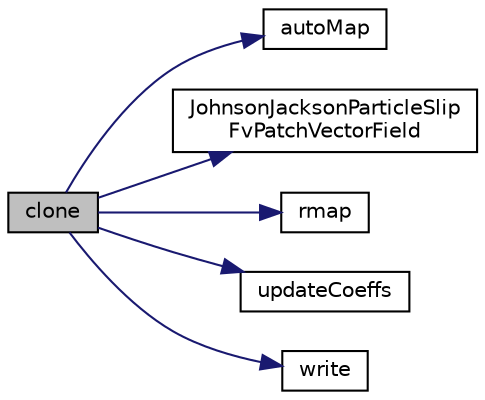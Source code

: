 digraph "clone"
{
  bgcolor="transparent";
  edge [fontname="Helvetica",fontsize="10",labelfontname="Helvetica",labelfontsize="10"];
  node [fontname="Helvetica",fontsize="10",shape=record];
  rankdir="LR";
  Node1 [label="clone",height=0.2,width=0.4,color="black", fillcolor="grey75", style="filled", fontcolor="black"];
  Node1 -> Node2 [color="midnightblue",fontsize="10",style="solid",fontname="Helvetica"];
  Node2 [label="autoMap",height=0.2,width=0.4,color="black",URL="$a00099.html#a14e8e75907d10256d8a4ab61520e7e08",tooltip="Map (and resize as needed) from self given a mapping object. "];
  Node1 -> Node3 [color="midnightblue",fontsize="10",style="solid",fontname="Helvetica"];
  Node3 [label="JohnsonJacksonParticleSlip\lFvPatchVectorField",height=0.2,width=0.4,color="black",URL="$a00099.html#a42f0f792754bdd67df4cc8567525793b",tooltip="Construct from patch and internal field. "];
  Node1 -> Node4 [color="midnightblue",fontsize="10",style="solid",fontname="Helvetica"];
  Node4 [label="rmap",height=0.2,width=0.4,color="black",URL="$a00099.html#a63e5d4ac1533d321010cd6f25fe08385",tooltip="Reverse map the given fvPatchField onto this fvPatchField. "];
  Node1 -> Node5 [color="midnightblue",fontsize="10",style="solid",fontname="Helvetica"];
  Node5 [label="updateCoeffs",height=0.2,width=0.4,color="black",URL="$a00099.html#a578f7c989cf81854d45213ec3ee3062a",tooltip="Update the coefficients. "];
  Node1 -> Node6 [color="midnightblue",fontsize="10",style="solid",fontname="Helvetica"];
  Node6 [label="write",height=0.2,width=0.4,color="black",URL="$a00099.html#a8485e769c905e0174ac3bc1970eac328",tooltip="Write. "];
}
